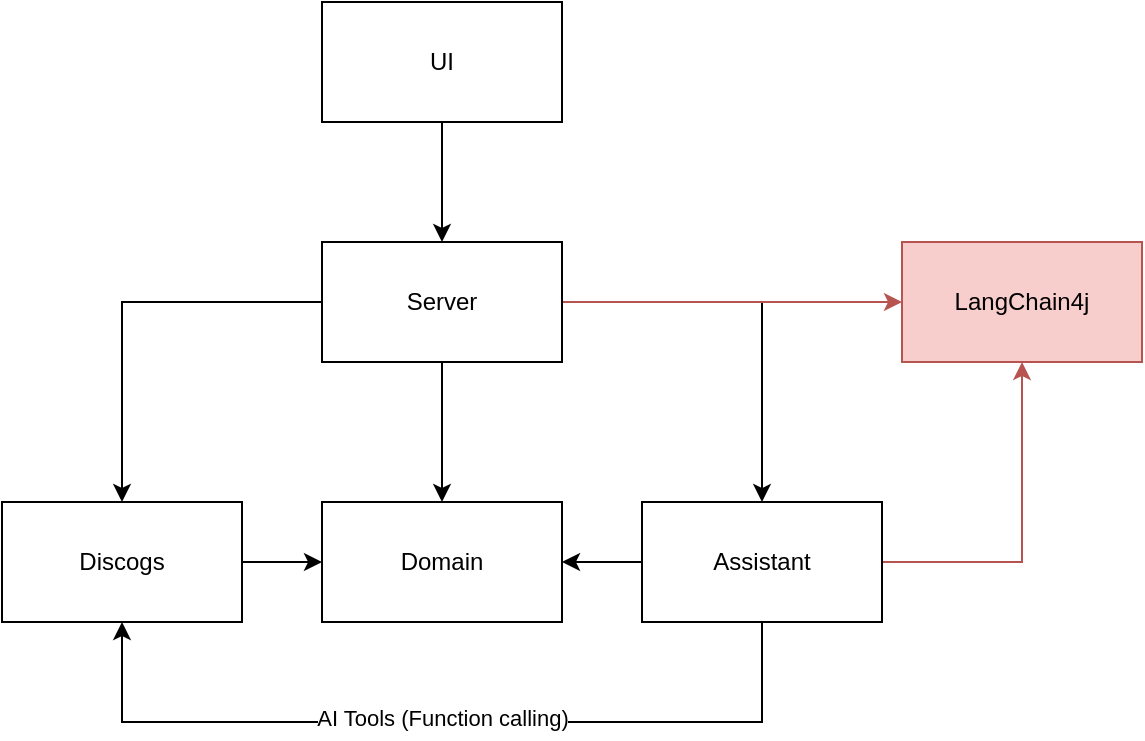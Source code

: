 <mxfile version="24.6.4" type="device">
  <diagram name="Page-1" id="k5VUXGam565ALWSxO8Zz">
    <mxGraphModel dx="1045" dy="587" grid="1" gridSize="10" guides="1" tooltips="1" connect="1" arrows="1" fold="1" page="1" pageScale="1" pageWidth="827" pageHeight="1169" math="0" shadow="0">
      <root>
        <mxCell id="0" />
        <mxCell id="1" parent="0" />
        <mxCell id="rn9trhQTY5Y73Hb_5tP1-5" style="edgeStyle=orthogonalEdgeStyle;rounded=0;orthogonalLoop=1;jettySize=auto;html=1;" parent="1" source="rn9trhQTY5Y73Hb_5tP1-1" target="rn9trhQTY5Y73Hb_5tP1-2" edge="1">
          <mxGeometry relative="1" as="geometry" />
        </mxCell>
        <mxCell id="rn9trhQTY5Y73Hb_5tP1-6" style="edgeStyle=orthogonalEdgeStyle;rounded=0;orthogonalLoop=1;jettySize=auto;html=1;entryX=0.5;entryY=0;entryDx=0;entryDy=0;" parent="1" source="rn9trhQTY5Y73Hb_5tP1-1" target="rn9trhQTY5Y73Hb_5tP1-3" edge="1">
          <mxGeometry relative="1" as="geometry" />
        </mxCell>
        <mxCell id="rn9trhQTY5Y73Hb_5tP1-7" style="edgeStyle=orthogonalEdgeStyle;rounded=0;orthogonalLoop=1;jettySize=auto;html=1;" parent="1" source="rn9trhQTY5Y73Hb_5tP1-1" target="rn9trhQTY5Y73Hb_5tP1-4" edge="1">
          <mxGeometry relative="1" as="geometry" />
        </mxCell>
        <mxCell id="rn9trhQTY5Y73Hb_5tP1-14" style="edgeStyle=orthogonalEdgeStyle;rounded=0;orthogonalLoop=1;jettySize=auto;html=1;entryX=0;entryY=0.5;entryDx=0;entryDy=0;fillColor=#f8cecc;strokeColor=#b85450;" parent="1" source="rn9trhQTY5Y73Hb_5tP1-1" target="rn9trhQTY5Y73Hb_5tP1-13" edge="1">
          <mxGeometry relative="1" as="geometry" />
        </mxCell>
        <mxCell id="rn9trhQTY5Y73Hb_5tP1-1" value="Server" style="rounded=0;whiteSpace=wrap;html=1;" parent="1" vertex="1">
          <mxGeometry x="380" y="270" width="120" height="60" as="geometry" />
        </mxCell>
        <mxCell id="rn9trhQTY5Y73Hb_5tP1-12" style="edgeStyle=orthogonalEdgeStyle;rounded=0;orthogonalLoop=1;jettySize=auto;html=1;entryX=0;entryY=0.5;entryDx=0;entryDy=0;" parent="1" source="rn9trhQTY5Y73Hb_5tP1-2" target="rn9trhQTY5Y73Hb_5tP1-3" edge="1">
          <mxGeometry relative="1" as="geometry" />
        </mxCell>
        <mxCell id="rn9trhQTY5Y73Hb_5tP1-2" value="Discogs" style="rounded=0;whiteSpace=wrap;html=1;" parent="1" vertex="1">
          <mxGeometry x="220" y="400" width="120" height="60" as="geometry" />
        </mxCell>
        <mxCell id="rn9trhQTY5Y73Hb_5tP1-3" value="Domain" style="rounded=0;whiteSpace=wrap;html=1;" parent="1" vertex="1">
          <mxGeometry x="380" y="400" width="120" height="60" as="geometry" />
        </mxCell>
        <mxCell id="rn9trhQTY5Y73Hb_5tP1-11" style="edgeStyle=orthogonalEdgeStyle;rounded=0;orthogonalLoop=1;jettySize=auto;html=1;entryX=1;entryY=0.5;entryDx=0;entryDy=0;" parent="1" source="rn9trhQTY5Y73Hb_5tP1-4" target="rn9trhQTY5Y73Hb_5tP1-3" edge="1">
          <mxGeometry relative="1" as="geometry" />
        </mxCell>
        <mxCell id="rn9trhQTY5Y73Hb_5tP1-15" style="edgeStyle=orthogonalEdgeStyle;rounded=0;orthogonalLoop=1;jettySize=auto;html=1;entryX=0.5;entryY=1;entryDx=0;entryDy=0;fillColor=#f8cecc;strokeColor=#b85450;" parent="1" source="rn9trhQTY5Y73Hb_5tP1-4" target="rn9trhQTY5Y73Hb_5tP1-13" edge="1">
          <mxGeometry relative="1" as="geometry" />
        </mxCell>
        <mxCell id="5yvV3nppKR1LjsKi59yr-1" style="edgeStyle=orthogonalEdgeStyle;rounded=0;orthogonalLoop=1;jettySize=auto;html=1;entryX=0.5;entryY=1;entryDx=0;entryDy=0;" edge="1" parent="1" source="rn9trhQTY5Y73Hb_5tP1-4" target="rn9trhQTY5Y73Hb_5tP1-2">
          <mxGeometry relative="1" as="geometry">
            <Array as="points">
              <mxPoint x="600" y="510" />
              <mxPoint x="280" y="510" />
            </Array>
          </mxGeometry>
        </mxCell>
        <mxCell id="5yvV3nppKR1LjsKi59yr-2" value="AI Tools (Function calling)" style="edgeLabel;html=1;align=center;verticalAlign=middle;resizable=0;points=[];" vertex="1" connectable="0" parent="5yvV3nppKR1LjsKi59yr-1">
          <mxGeometry x="-0.171" y="-2" relative="1" as="geometry">
            <mxPoint x="-36" as="offset" />
          </mxGeometry>
        </mxCell>
        <mxCell id="rn9trhQTY5Y73Hb_5tP1-4" value="Assistant" style="rounded=0;whiteSpace=wrap;html=1;" parent="1" vertex="1">
          <mxGeometry x="540" y="400" width="120" height="60" as="geometry" />
        </mxCell>
        <mxCell id="rn9trhQTY5Y73Hb_5tP1-9" style="edgeStyle=orthogonalEdgeStyle;rounded=0;orthogonalLoop=1;jettySize=auto;html=1;entryX=0.5;entryY=0;entryDx=0;entryDy=0;" parent="1" source="rn9trhQTY5Y73Hb_5tP1-8" target="rn9trhQTY5Y73Hb_5tP1-1" edge="1">
          <mxGeometry relative="1" as="geometry" />
        </mxCell>
        <mxCell id="rn9trhQTY5Y73Hb_5tP1-8" value="UI" style="rounded=0;whiteSpace=wrap;html=1;" parent="1" vertex="1">
          <mxGeometry x="380" y="150" width="120" height="60" as="geometry" />
        </mxCell>
        <mxCell id="rn9trhQTY5Y73Hb_5tP1-13" value="LangChain4j" style="rounded=0;whiteSpace=wrap;html=1;fillColor=#f8cecc;strokeColor=#b85450;" parent="1" vertex="1">
          <mxGeometry x="670" y="270" width="120" height="60" as="geometry" />
        </mxCell>
      </root>
    </mxGraphModel>
  </diagram>
</mxfile>
